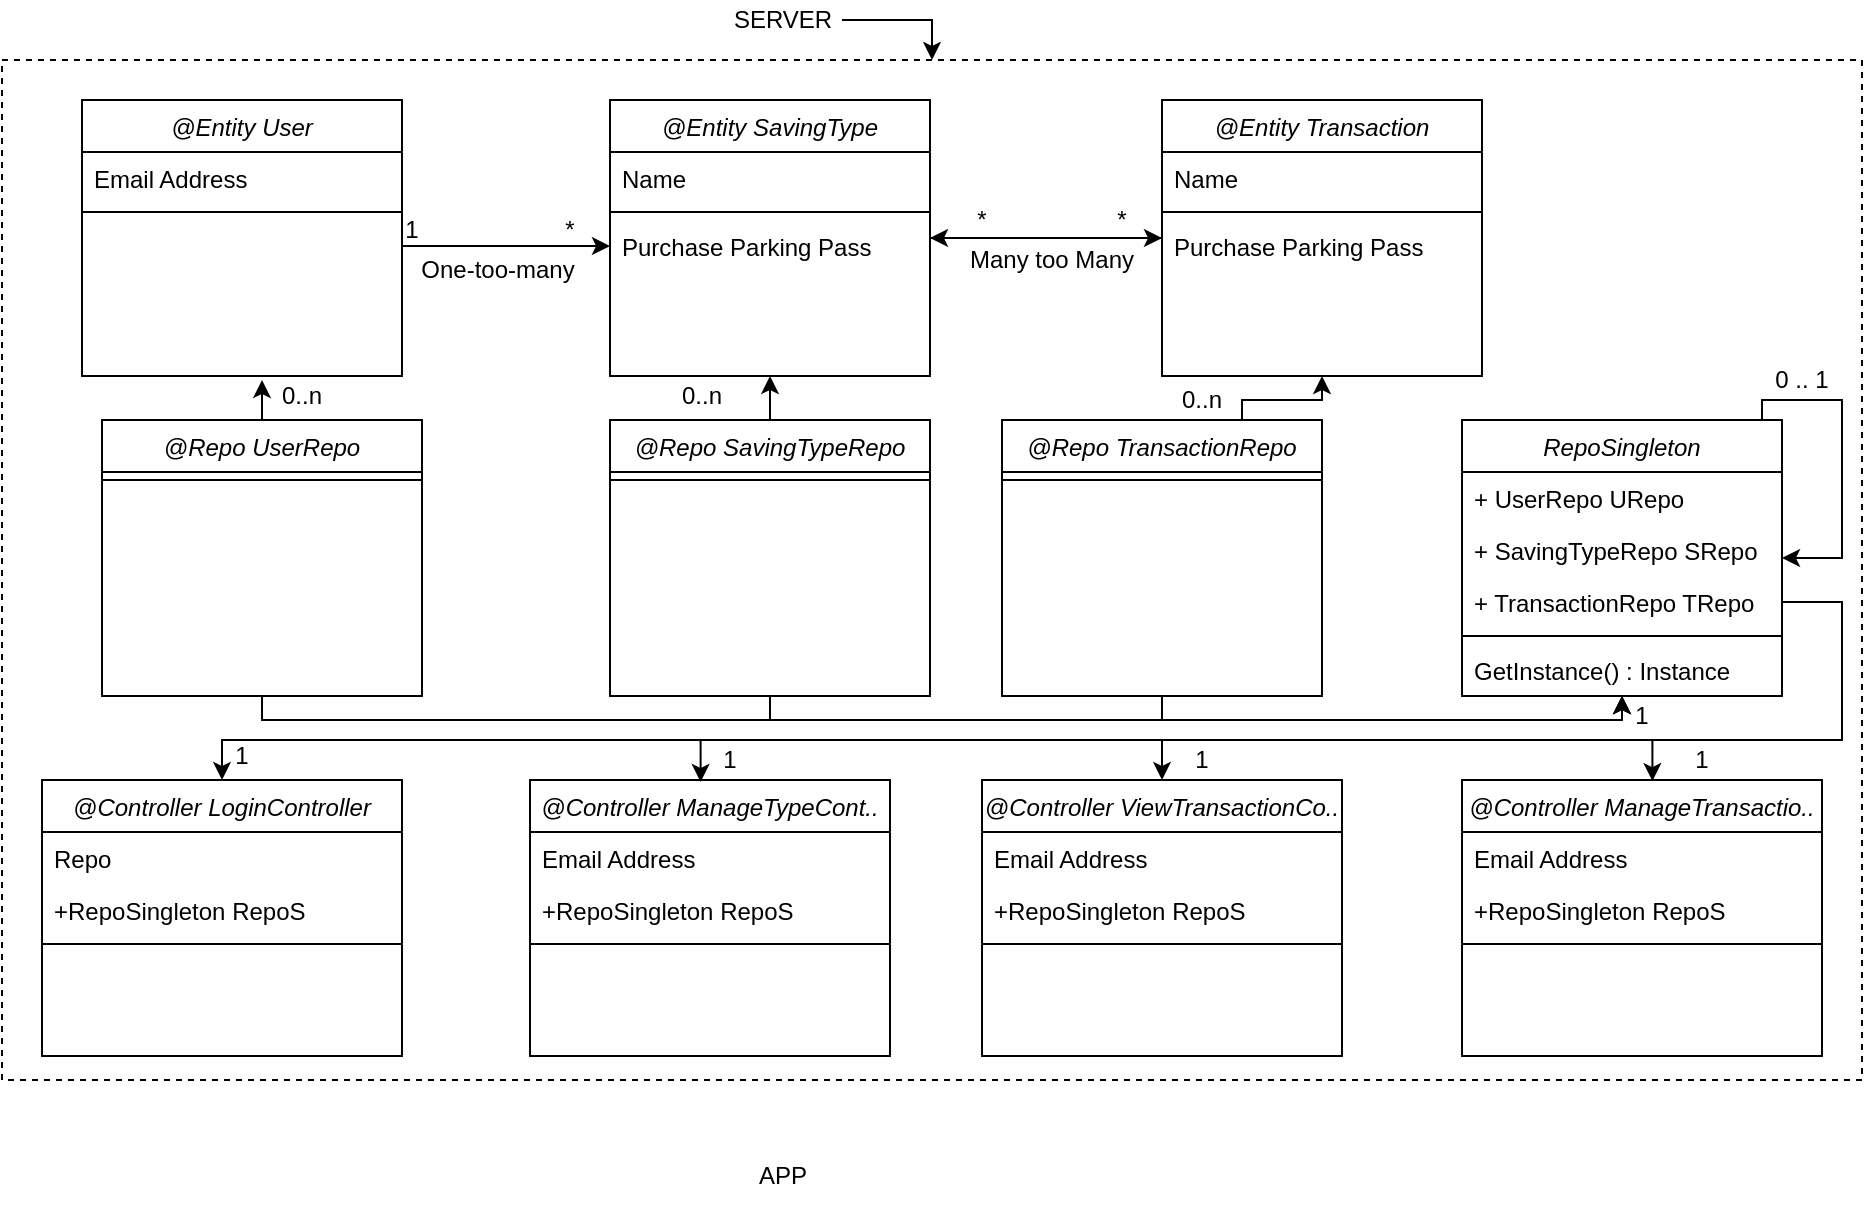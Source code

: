 <mxfile version="14.4.2" type="device"><diagram id="C5RBs43oDa-KdzZeNtuy" name="Page-1"><mxGraphModel dx="2062" dy="1123" grid="1" gridSize="10" guides="1" tooltips="1" connect="1" arrows="1" fold="1" page="1" pageScale="1" pageWidth="827" pageHeight="1169" math="0" shadow="0"><root><mxCell id="WIyWlLk6GJQsqaUBKTNV-0"/><mxCell id="WIyWlLk6GJQsqaUBKTNV-1" parent="WIyWlLk6GJQsqaUBKTNV-0"/><mxCell id="amYVbLaIpJtl5_xowqrX-1" value="" style="rounded=0;whiteSpace=wrap;html=1;fillColor=none;dashed=1;" vertex="1" parent="WIyWlLk6GJQsqaUBKTNV-1"><mxGeometry x="30" y="50" width="930" height="510" as="geometry"/></mxCell><mxCell id="amYVbLaIpJtl5_xowqrX-17" style="edgeStyle=orthogonalEdgeStyle;rounded=0;orthogonalLoop=1;jettySize=auto;html=1;entryX=0;entryY=0.5;entryDx=0;entryDy=0;" edge="1" parent="WIyWlLk6GJQsqaUBKTNV-1" source="zkfFHV4jXpPFQw0GAbJ--0" target="amYVbLaIpJtl5_xowqrX-9"><mxGeometry relative="1" as="geometry"><Array as="points"><mxPoint x="250" y="143"/><mxPoint x="250" y="143"/></Array></mxGeometry></mxCell><mxCell id="zkfFHV4jXpPFQw0GAbJ--0" value="@Entity User" style="swimlane;fontStyle=2;align=center;verticalAlign=top;childLayout=stackLayout;horizontal=1;startSize=26;horizontalStack=0;resizeParent=1;resizeLast=0;collapsible=1;marginBottom=0;rounded=0;shadow=0;strokeWidth=1;" parent="WIyWlLk6GJQsqaUBKTNV-1" vertex="1"><mxGeometry x="70" y="70" width="160" height="138" as="geometry"><mxRectangle x="230" y="140" width="160" height="26" as="alternateBounds"/></mxGeometry></mxCell><mxCell id="zkfFHV4jXpPFQw0GAbJ--3" value="Email Address" style="text;align=left;verticalAlign=top;spacingLeft=4;spacingRight=4;overflow=hidden;rotatable=0;points=[[0,0.5],[1,0.5]];portConstraint=eastwest;rounded=0;shadow=0;html=0;" parent="zkfFHV4jXpPFQw0GAbJ--0" vertex="1"><mxGeometry y="26" width="160" height="26" as="geometry"/></mxCell><mxCell id="zkfFHV4jXpPFQw0GAbJ--4" value="" style="line;html=1;strokeWidth=1;align=left;verticalAlign=middle;spacingTop=-1;spacingLeft=3;spacingRight=3;rotatable=0;labelPosition=right;points=[];portConstraint=eastwest;" parent="zkfFHV4jXpPFQw0GAbJ--0" vertex="1"><mxGeometry y="52" width="160" height="8" as="geometry"/></mxCell><mxCell id="amYVbLaIpJtl5_xowqrX-85" style="edgeStyle=orthogonalEdgeStyle;rounded=0;orthogonalLoop=1;jettySize=auto;html=1;entryX=0.5;entryY=0;entryDx=0;entryDy=0;" edge="1" parent="WIyWlLk6GJQsqaUBKTNV-1" source="amYVbLaIpJtl5_xowqrX-2" target="amYVbLaIpJtl5_xowqrX-1"><mxGeometry relative="1" as="geometry"><Array as="points"><mxPoint x="495" y="30"/></Array></mxGeometry></mxCell><mxCell id="amYVbLaIpJtl5_xowqrX-2" value="SERVER" style="text;html=1;align=center;verticalAlign=middle;resizable=0;points=[];autosize=1;" vertex="1" parent="WIyWlLk6GJQsqaUBKTNV-1"><mxGeometry x="390" y="20" width="60" height="20" as="geometry"/></mxCell><mxCell id="amYVbLaIpJtl5_xowqrX-3" value="&lt;div&gt;APP&lt;/div&gt;&lt;div&gt;&lt;br&gt;&lt;/div&gt;" style="text;html=1;align=center;verticalAlign=middle;resizable=0;points=[];autosize=1;" vertex="1" parent="WIyWlLk6GJQsqaUBKTNV-1"><mxGeometry x="400" y="600" width="40" height="30" as="geometry"/></mxCell><mxCell id="amYVbLaIpJtl5_xowqrX-20" style="edgeStyle=orthogonalEdgeStyle;rounded=0;orthogonalLoop=1;jettySize=auto;html=1;entryX=0;entryY=0.5;entryDx=0;entryDy=0;" edge="1" parent="WIyWlLk6GJQsqaUBKTNV-1" source="amYVbLaIpJtl5_xowqrX-4" target="amYVbLaIpJtl5_xowqrX-10"><mxGeometry relative="1" as="geometry"/></mxCell><mxCell id="amYVbLaIpJtl5_xowqrX-4" value="@Entity SavingType" style="swimlane;fontStyle=2;align=center;verticalAlign=top;childLayout=stackLayout;horizontal=1;startSize=26;horizontalStack=0;resizeParent=1;resizeLast=0;collapsible=1;marginBottom=0;rounded=0;shadow=0;strokeWidth=1;" vertex="1" parent="WIyWlLk6GJQsqaUBKTNV-1"><mxGeometry x="334" y="70" width="160" height="138" as="geometry"><mxRectangle x="230" y="140" width="160" height="26" as="alternateBounds"/></mxGeometry></mxCell><mxCell id="amYVbLaIpJtl5_xowqrX-5" value="Name" style="text;align=left;verticalAlign=top;spacingLeft=4;spacingRight=4;overflow=hidden;rotatable=0;points=[[0,0.5],[1,0.5]];portConstraint=eastwest;" vertex="1" parent="amYVbLaIpJtl5_xowqrX-4"><mxGeometry y="26" width="160" height="26" as="geometry"/></mxCell><mxCell id="amYVbLaIpJtl5_xowqrX-8" value="" style="line;html=1;strokeWidth=1;align=left;verticalAlign=middle;spacingTop=-1;spacingLeft=3;spacingRight=3;rotatable=0;labelPosition=right;points=[];portConstraint=eastwest;" vertex="1" parent="amYVbLaIpJtl5_xowqrX-4"><mxGeometry y="52" width="160" height="8" as="geometry"/></mxCell><mxCell id="amYVbLaIpJtl5_xowqrX-9" value="Purchase Parking Pass" style="text;align=left;verticalAlign=top;spacingLeft=4;spacingRight=4;overflow=hidden;rotatable=0;points=[[0,0.5],[1,0.5]];portConstraint=eastwest;" vertex="1" parent="amYVbLaIpJtl5_xowqrX-4"><mxGeometry y="60" width="160" height="26" as="geometry"/></mxCell><mxCell id="amYVbLaIpJtl5_xowqrX-21" style="edgeStyle=orthogonalEdgeStyle;rounded=0;orthogonalLoop=1;jettySize=auto;html=1;entryX=1;entryY=0.5;entryDx=0;entryDy=0;" edge="1" parent="WIyWlLk6GJQsqaUBKTNV-1" source="amYVbLaIpJtl5_xowqrX-10" target="amYVbLaIpJtl5_xowqrX-4"><mxGeometry relative="1" as="geometry"/></mxCell><mxCell id="amYVbLaIpJtl5_xowqrX-10" value="@Entity Transaction" style="swimlane;fontStyle=2;align=center;verticalAlign=top;childLayout=stackLayout;horizontal=1;startSize=26;horizontalStack=0;resizeParent=1;resizeLast=0;collapsible=1;marginBottom=0;rounded=0;shadow=0;strokeWidth=1;" vertex="1" parent="WIyWlLk6GJQsqaUBKTNV-1"><mxGeometry x="610" y="70" width="160" height="138" as="geometry"><mxRectangle x="230" y="140" width="160" height="26" as="alternateBounds"/></mxGeometry></mxCell><mxCell id="amYVbLaIpJtl5_xowqrX-11" value="Name" style="text;align=left;verticalAlign=top;spacingLeft=4;spacingRight=4;overflow=hidden;rotatable=0;points=[[0,0.5],[1,0.5]];portConstraint=eastwest;" vertex="1" parent="amYVbLaIpJtl5_xowqrX-10"><mxGeometry y="26" width="160" height="26" as="geometry"/></mxCell><mxCell id="amYVbLaIpJtl5_xowqrX-14" value="" style="line;html=1;strokeWidth=1;align=left;verticalAlign=middle;spacingTop=-1;spacingLeft=3;spacingRight=3;rotatable=0;labelPosition=right;points=[];portConstraint=eastwest;" vertex="1" parent="amYVbLaIpJtl5_xowqrX-10"><mxGeometry y="52" width="160" height="8" as="geometry"/></mxCell><mxCell id="amYVbLaIpJtl5_xowqrX-15" value="Purchase Parking Pass" style="text;align=left;verticalAlign=top;spacingLeft=4;spacingRight=4;overflow=hidden;rotatable=0;points=[[0,0.5],[1,0.5]];portConstraint=eastwest;" vertex="1" parent="amYVbLaIpJtl5_xowqrX-10"><mxGeometry y="60" width="160" height="26" as="geometry"/></mxCell><mxCell id="amYVbLaIpJtl5_xowqrX-18" value="1" style="text;html=1;strokeColor=none;fillColor=none;align=center;verticalAlign=middle;whiteSpace=wrap;rounded=0;dashed=1;" vertex="1" parent="WIyWlLk6GJQsqaUBKTNV-1"><mxGeometry x="220" y="130" width="30" height="10" as="geometry"/></mxCell><mxCell id="amYVbLaIpJtl5_xowqrX-19" value="*" style="text;html=1;strokeColor=none;fillColor=none;align=center;verticalAlign=middle;whiteSpace=wrap;rounded=0;dashed=1;" vertex="1" parent="WIyWlLk6GJQsqaUBKTNV-1"><mxGeometry x="294" y="125" width="40" height="20" as="geometry"/></mxCell><mxCell id="amYVbLaIpJtl5_xowqrX-22" value="*" style="text;html=1;strokeColor=none;fillColor=none;align=center;verticalAlign=middle;whiteSpace=wrap;rounded=0;dashed=1;" vertex="1" parent="WIyWlLk6GJQsqaUBKTNV-1"><mxGeometry x="500" y="120" width="40" height="20" as="geometry"/></mxCell><mxCell id="amYVbLaIpJtl5_xowqrX-23" value="*" style="text;html=1;strokeColor=none;fillColor=none;align=center;verticalAlign=middle;whiteSpace=wrap;rounded=0;dashed=1;" vertex="1" parent="WIyWlLk6GJQsqaUBKTNV-1"><mxGeometry x="570" y="120" width="40" height="20" as="geometry"/></mxCell><mxCell id="amYVbLaIpJtl5_xowqrX-24" value="One-too-many" style="text;html=1;strokeColor=none;fillColor=none;align=center;verticalAlign=middle;whiteSpace=wrap;rounded=0;dashed=1;" vertex="1" parent="WIyWlLk6GJQsqaUBKTNV-1"><mxGeometry x="230" y="145" width="96" height="20" as="geometry"/></mxCell><mxCell id="amYVbLaIpJtl5_xowqrX-25" value="Many too Many" style="text;html=1;strokeColor=none;fillColor=none;align=center;verticalAlign=middle;whiteSpace=wrap;rounded=0;dashed=1;" vertex="1" parent="WIyWlLk6GJQsqaUBKTNV-1"><mxGeometry x="510" y="140" width="90" height="20" as="geometry"/></mxCell><mxCell id="amYVbLaIpJtl5_xowqrX-26" value="@Controller LoginController" style="swimlane;fontStyle=2;align=center;verticalAlign=top;childLayout=stackLayout;horizontal=1;startSize=26;horizontalStack=0;resizeParent=1;resizeLast=0;collapsible=1;marginBottom=0;rounded=0;shadow=0;strokeWidth=1;" vertex="1" parent="WIyWlLk6GJQsqaUBKTNV-1"><mxGeometry x="50" y="410" width="180" height="138" as="geometry"><mxRectangle x="230" y="140" width="160" height="26" as="alternateBounds"/></mxGeometry></mxCell><mxCell id="amYVbLaIpJtl5_xowqrX-27" value="Repo" style="text;align=left;verticalAlign=top;spacingLeft=4;spacingRight=4;overflow=hidden;rotatable=0;points=[[0,0.5],[1,0.5]];portConstraint=eastwest;rounded=0;shadow=0;html=0;" vertex="1" parent="amYVbLaIpJtl5_xowqrX-26"><mxGeometry y="26" width="180" height="26" as="geometry"/></mxCell><mxCell id="amYVbLaIpJtl5_xowqrX-51" value="+RepoSingleton RepoS" style="text;align=left;verticalAlign=top;spacingLeft=4;spacingRight=4;overflow=hidden;rotatable=0;points=[[0,0.5],[1,0.5]];portConstraint=eastwest;" vertex="1" parent="amYVbLaIpJtl5_xowqrX-26"><mxGeometry y="52" width="180" height="26" as="geometry"/></mxCell><mxCell id="amYVbLaIpJtl5_xowqrX-28" value="" style="line;html=1;strokeWidth=1;align=left;verticalAlign=middle;spacingTop=-1;spacingLeft=3;spacingRight=3;rotatable=0;labelPosition=right;points=[];portConstraint=eastwest;" vertex="1" parent="amYVbLaIpJtl5_xowqrX-26"><mxGeometry y="78" width="180" height="8" as="geometry"/></mxCell><mxCell id="amYVbLaIpJtl5_xowqrX-29" value="@Controller ManageTypeCont.." style="swimlane;fontStyle=2;align=center;verticalAlign=top;childLayout=stackLayout;horizontal=1;startSize=26;horizontalStack=0;resizeParent=1;resizeLast=0;collapsible=1;marginBottom=0;rounded=0;shadow=0;strokeWidth=1;" vertex="1" parent="WIyWlLk6GJQsqaUBKTNV-1"><mxGeometry x="294" y="410" width="180" height="138" as="geometry"><mxRectangle x="230" y="140" width="160" height="26" as="alternateBounds"/></mxGeometry></mxCell><mxCell id="amYVbLaIpJtl5_xowqrX-30" value="Email Address" style="text;align=left;verticalAlign=top;spacingLeft=4;spacingRight=4;overflow=hidden;rotatable=0;points=[[0,0.5],[1,0.5]];portConstraint=eastwest;rounded=0;shadow=0;html=0;" vertex="1" parent="amYVbLaIpJtl5_xowqrX-29"><mxGeometry y="26" width="180" height="26" as="geometry"/></mxCell><mxCell id="amYVbLaIpJtl5_xowqrX-64" value="+RepoSingleton RepoS" style="text;align=left;verticalAlign=top;spacingLeft=4;spacingRight=4;overflow=hidden;rotatable=0;points=[[0,0.5],[1,0.5]];portConstraint=eastwest;" vertex="1" parent="amYVbLaIpJtl5_xowqrX-29"><mxGeometry y="52" width="180" height="26" as="geometry"/></mxCell><mxCell id="amYVbLaIpJtl5_xowqrX-31" value="" style="line;html=1;strokeWidth=1;align=left;verticalAlign=middle;spacingTop=-1;spacingLeft=3;spacingRight=3;rotatable=0;labelPosition=right;points=[];portConstraint=eastwest;" vertex="1" parent="amYVbLaIpJtl5_xowqrX-29"><mxGeometry y="78" width="180" height="8" as="geometry"/></mxCell><mxCell id="amYVbLaIpJtl5_xowqrX-32" value="@Controller ViewTransactionCo.." style="swimlane;fontStyle=2;align=center;verticalAlign=top;childLayout=stackLayout;horizontal=1;startSize=26;horizontalStack=0;resizeParent=1;resizeLast=0;collapsible=1;marginBottom=0;rounded=0;shadow=0;strokeWidth=1;" vertex="1" parent="WIyWlLk6GJQsqaUBKTNV-1"><mxGeometry x="520" y="410" width="180" height="138" as="geometry"><mxRectangle x="230" y="140" width="160" height="26" as="alternateBounds"/></mxGeometry></mxCell><mxCell id="amYVbLaIpJtl5_xowqrX-33" value="Email Address" style="text;align=left;verticalAlign=top;spacingLeft=4;spacingRight=4;overflow=hidden;rotatable=0;points=[[0,0.5],[1,0.5]];portConstraint=eastwest;rounded=0;shadow=0;html=0;" vertex="1" parent="amYVbLaIpJtl5_xowqrX-32"><mxGeometry y="26" width="180" height="26" as="geometry"/></mxCell><mxCell id="amYVbLaIpJtl5_xowqrX-66" value="+RepoSingleton RepoS" style="text;align=left;verticalAlign=top;spacingLeft=4;spacingRight=4;overflow=hidden;rotatable=0;points=[[0,0.5],[1,0.5]];portConstraint=eastwest;" vertex="1" parent="amYVbLaIpJtl5_xowqrX-32"><mxGeometry y="52" width="180" height="26" as="geometry"/></mxCell><mxCell id="amYVbLaIpJtl5_xowqrX-34" value="" style="line;html=1;strokeWidth=1;align=left;verticalAlign=middle;spacingTop=-1;spacingLeft=3;spacingRight=3;rotatable=0;labelPosition=right;points=[];portConstraint=eastwest;" vertex="1" parent="amYVbLaIpJtl5_xowqrX-32"><mxGeometry y="78" width="180" height="8" as="geometry"/></mxCell><mxCell id="amYVbLaIpJtl5_xowqrX-35" value="@Controller ManageTransactio.." style="swimlane;fontStyle=2;align=center;verticalAlign=top;childLayout=stackLayout;horizontal=1;startSize=26;horizontalStack=0;resizeParent=1;resizeLast=0;collapsible=1;marginBottom=0;rounded=0;shadow=0;strokeWidth=1;" vertex="1" parent="WIyWlLk6GJQsqaUBKTNV-1"><mxGeometry x="760" y="410" width="180" height="138" as="geometry"><mxRectangle x="230" y="140" width="160" height="26" as="alternateBounds"/></mxGeometry></mxCell><mxCell id="amYVbLaIpJtl5_xowqrX-36" value="Email Address" style="text;align=left;verticalAlign=top;spacingLeft=4;spacingRight=4;overflow=hidden;rotatable=0;points=[[0,0.5],[1,0.5]];portConstraint=eastwest;rounded=0;shadow=0;html=0;" vertex="1" parent="amYVbLaIpJtl5_xowqrX-35"><mxGeometry y="26" width="180" height="26" as="geometry"/></mxCell><mxCell id="amYVbLaIpJtl5_xowqrX-65" value="+RepoSingleton RepoS" style="text;align=left;verticalAlign=top;spacingLeft=4;spacingRight=4;overflow=hidden;rotatable=0;points=[[0,0.5],[1,0.5]];portConstraint=eastwest;" vertex="1" parent="amYVbLaIpJtl5_xowqrX-35"><mxGeometry y="52" width="180" height="26" as="geometry"/></mxCell><mxCell id="amYVbLaIpJtl5_xowqrX-37" value="" style="line;html=1;strokeWidth=1;align=left;verticalAlign=middle;spacingTop=-1;spacingLeft=3;spacingRight=3;rotatable=0;labelPosition=right;points=[];portConstraint=eastwest;" vertex="1" parent="amYVbLaIpJtl5_xowqrX-35"><mxGeometry y="78" width="180" height="8" as="geometry"/></mxCell><mxCell id="amYVbLaIpJtl5_xowqrX-38" value="RepoSingleton" style="swimlane;fontStyle=2;align=center;verticalAlign=top;childLayout=stackLayout;horizontal=1;startSize=26;horizontalStack=0;resizeParent=1;resizeLast=0;collapsible=1;marginBottom=0;rounded=0;shadow=0;strokeWidth=1;" vertex="1" parent="WIyWlLk6GJQsqaUBKTNV-1"><mxGeometry x="760" y="230" width="160" height="138" as="geometry"><mxRectangle x="230" y="140" width="160" height="26" as="alternateBounds"/></mxGeometry></mxCell><mxCell id="amYVbLaIpJtl5_xowqrX-72" value="+ UserRepo URepo" style="text;align=left;verticalAlign=top;spacingLeft=4;spacingRight=4;overflow=hidden;rotatable=0;points=[[0,0.5],[1,0.5]];portConstraint=eastwest;rounded=0;shadow=0;html=0;" vertex="1" parent="amYVbLaIpJtl5_xowqrX-38"><mxGeometry y="26" width="160" height="26" as="geometry"/></mxCell><mxCell id="amYVbLaIpJtl5_xowqrX-73" value="+ SavingTypeRepo SRepo" style="text;align=left;verticalAlign=top;spacingLeft=4;spacingRight=4;overflow=hidden;rotatable=0;points=[[0,0.5],[1,0.5]];portConstraint=eastwest;rounded=0;shadow=0;html=0;" vertex="1" parent="amYVbLaIpJtl5_xowqrX-38"><mxGeometry y="52" width="160" height="26" as="geometry"/></mxCell><mxCell id="amYVbLaIpJtl5_xowqrX-74" value="+ TransactionRepo TRepo" style="text;align=left;verticalAlign=top;spacingLeft=4;spacingRight=4;overflow=hidden;rotatable=0;points=[[0,0.5],[1,0.5]];portConstraint=eastwest;rounded=0;shadow=0;html=0;" vertex="1" parent="amYVbLaIpJtl5_xowqrX-38"><mxGeometry y="78" width="160" height="26" as="geometry"/></mxCell><mxCell id="amYVbLaIpJtl5_xowqrX-40" value="" style="line;html=1;strokeWidth=1;align=left;verticalAlign=middle;spacingTop=-1;spacingLeft=3;spacingRight=3;rotatable=0;labelPosition=right;points=[];portConstraint=eastwest;" vertex="1" parent="amYVbLaIpJtl5_xowqrX-38"><mxGeometry y="104" width="160" height="8" as="geometry"/></mxCell><mxCell id="amYVbLaIpJtl5_xowqrX-42" style="edgeStyle=orthogonalEdgeStyle;rounded=0;orthogonalLoop=1;jettySize=auto;html=1;entryX=1;entryY=0.5;entryDx=0;entryDy=0;" edge="1" parent="WIyWlLk6GJQsqaUBKTNV-1" source="amYVbLaIpJtl5_xowqrX-38" target="amYVbLaIpJtl5_xowqrX-38"><mxGeometry relative="1" as="geometry"><Array as="points"><mxPoint x="910" y="220"/><mxPoint x="950" y="220"/><mxPoint x="950" y="299"/></Array></mxGeometry></mxCell><mxCell id="amYVbLaIpJtl5_xowqrX-43" value="0 .. 1" style="text;html=1;strokeColor=none;fillColor=none;align=center;verticalAlign=middle;whiteSpace=wrap;rounded=0;dashed=1;" vertex="1" parent="WIyWlLk6GJQsqaUBKTNV-1"><mxGeometry x="910" y="200" width="40" height="20" as="geometry"/></mxCell><mxCell id="amYVbLaIpJtl5_xowqrX-59" style="edgeStyle=orthogonalEdgeStyle;rounded=0;orthogonalLoop=1;jettySize=auto;html=1;entryX=0.5;entryY=1;entryDx=0;entryDy=0;" edge="1" parent="WIyWlLk6GJQsqaUBKTNV-1" source="amYVbLaIpJtl5_xowqrX-44" target="amYVbLaIpJtl5_xowqrX-4"><mxGeometry relative="1" as="geometry"/></mxCell><mxCell id="amYVbLaIpJtl5_xowqrX-68" style="edgeStyle=orthogonalEdgeStyle;rounded=0;orthogonalLoop=1;jettySize=auto;html=1;entryX=0.5;entryY=1;entryDx=0;entryDy=0;" edge="1" parent="WIyWlLk6GJQsqaUBKTNV-1" source="amYVbLaIpJtl5_xowqrX-44" target="amYVbLaIpJtl5_xowqrX-38"><mxGeometry relative="1" as="geometry"><Array as="points"><mxPoint x="414" y="380"/><mxPoint x="840" y="380"/></Array></mxGeometry></mxCell><mxCell id="amYVbLaIpJtl5_xowqrX-44" value="@Repo SavingTypeRepo" style="swimlane;fontStyle=2;align=center;verticalAlign=top;childLayout=stackLayout;horizontal=1;startSize=26;horizontalStack=0;resizeParent=1;resizeLast=0;collapsible=1;marginBottom=0;rounded=0;shadow=0;strokeWidth=1;" vertex="1" parent="WIyWlLk6GJQsqaUBKTNV-1"><mxGeometry x="334" y="230" width="160" height="138" as="geometry"><mxRectangle x="230" y="140" width="160" height="26" as="alternateBounds"/></mxGeometry></mxCell><mxCell id="amYVbLaIpJtl5_xowqrX-46" value="" style="line;html=1;strokeWidth=1;align=left;verticalAlign=middle;spacingTop=-1;spacingLeft=3;spacingRight=3;rotatable=0;labelPosition=right;points=[];portConstraint=eastwest;" vertex="1" parent="amYVbLaIpJtl5_xowqrX-44"><mxGeometry y="26" width="160" height="8" as="geometry"/></mxCell><mxCell id="amYVbLaIpJtl5_xowqrX-61" style="edgeStyle=orthogonalEdgeStyle;rounded=0;orthogonalLoop=1;jettySize=auto;html=1;" edge="1" parent="WIyWlLk6GJQsqaUBKTNV-1" source="amYVbLaIpJtl5_xowqrX-48"><mxGeometry relative="1" as="geometry"><mxPoint x="160" y="210" as="targetPoint"/></mxGeometry></mxCell><mxCell id="amYVbLaIpJtl5_xowqrX-67" style="edgeStyle=orthogonalEdgeStyle;rounded=0;orthogonalLoop=1;jettySize=auto;html=1;entryX=0.5;entryY=1;entryDx=0;entryDy=0;" edge="1" parent="WIyWlLk6GJQsqaUBKTNV-1" source="amYVbLaIpJtl5_xowqrX-48" target="amYVbLaIpJtl5_xowqrX-38"><mxGeometry relative="1" as="geometry"><mxPoint x="640" y="380" as="targetPoint"/><Array as="points"><mxPoint x="160" y="380"/><mxPoint x="840" y="380"/></Array></mxGeometry></mxCell><mxCell id="amYVbLaIpJtl5_xowqrX-48" value="@Repo UserRepo" style="swimlane;fontStyle=2;align=center;verticalAlign=top;childLayout=stackLayout;horizontal=1;startSize=26;horizontalStack=0;resizeParent=1;resizeLast=0;collapsible=1;marginBottom=0;rounded=0;shadow=0;strokeWidth=1;" vertex="1" parent="WIyWlLk6GJQsqaUBKTNV-1"><mxGeometry x="80" y="230" width="160" height="138" as="geometry"><mxRectangle x="230" y="140" width="160" height="26" as="alternateBounds"/></mxGeometry></mxCell><mxCell id="amYVbLaIpJtl5_xowqrX-50" value="" style="line;html=1;strokeWidth=1;align=left;verticalAlign=middle;spacingTop=-1;spacingLeft=3;spacingRight=3;rotatable=0;labelPosition=right;points=[];portConstraint=eastwest;" vertex="1" parent="amYVbLaIpJtl5_xowqrX-48"><mxGeometry y="26" width="160" height="8" as="geometry"/></mxCell><mxCell id="amYVbLaIpJtl5_xowqrX-57" style="edgeStyle=orthogonalEdgeStyle;rounded=0;orthogonalLoop=1;jettySize=auto;html=1;entryX=0.5;entryY=1;entryDx=0;entryDy=0;" edge="1" parent="WIyWlLk6GJQsqaUBKTNV-1" source="amYVbLaIpJtl5_xowqrX-52" target="amYVbLaIpJtl5_xowqrX-10"><mxGeometry relative="1" as="geometry"><Array as="points"><mxPoint x="650" y="220"/><mxPoint x="690" y="220"/></Array></mxGeometry></mxCell><mxCell id="amYVbLaIpJtl5_xowqrX-69" style="edgeStyle=orthogonalEdgeStyle;rounded=0;orthogonalLoop=1;jettySize=auto;html=1;entryX=0.5;entryY=1;entryDx=0;entryDy=0;" edge="1" parent="WIyWlLk6GJQsqaUBKTNV-1" source="amYVbLaIpJtl5_xowqrX-52" target="amYVbLaIpJtl5_xowqrX-38"><mxGeometry relative="1" as="geometry"><Array as="points"><mxPoint x="610" y="380"/><mxPoint x="840" y="380"/></Array></mxGeometry></mxCell><mxCell id="amYVbLaIpJtl5_xowqrX-52" value="@Repo TransactionRepo" style="swimlane;fontStyle=2;align=center;verticalAlign=top;childLayout=stackLayout;horizontal=1;startSize=26;horizontalStack=0;resizeParent=1;resizeLast=0;collapsible=1;marginBottom=0;rounded=0;shadow=0;strokeWidth=1;" vertex="1" parent="WIyWlLk6GJQsqaUBKTNV-1"><mxGeometry x="530" y="230" width="160" height="138" as="geometry"><mxRectangle x="230" y="140" width="160" height="26" as="alternateBounds"/></mxGeometry></mxCell><mxCell id="amYVbLaIpJtl5_xowqrX-54" value="" style="line;html=1;strokeWidth=1;align=left;verticalAlign=middle;spacingTop=-1;spacingLeft=3;spacingRight=3;rotatable=0;labelPosition=right;points=[];portConstraint=eastwest;" vertex="1" parent="amYVbLaIpJtl5_xowqrX-52"><mxGeometry y="26" width="160" height="8" as="geometry"/></mxCell><mxCell id="amYVbLaIpJtl5_xowqrX-58" value="0..n" style="text;html=1;strokeColor=none;fillColor=none;align=center;verticalAlign=middle;whiteSpace=wrap;rounded=0;dashed=1;" vertex="1" parent="WIyWlLk6GJQsqaUBKTNV-1"><mxGeometry x="610" y="210" width="40" height="20" as="geometry"/></mxCell><mxCell id="amYVbLaIpJtl5_xowqrX-60" value="0..n" style="text;html=1;strokeColor=none;fillColor=none;align=center;verticalAlign=middle;whiteSpace=wrap;rounded=0;dashed=1;" vertex="1" parent="WIyWlLk6GJQsqaUBKTNV-1"><mxGeometry x="360" y="208" width="40" height="20" as="geometry"/></mxCell><mxCell id="amYVbLaIpJtl5_xowqrX-62" value="0..n" style="text;html=1;strokeColor=none;fillColor=none;align=center;verticalAlign=middle;whiteSpace=wrap;rounded=0;dashed=1;" vertex="1" parent="WIyWlLk6GJQsqaUBKTNV-1"><mxGeometry x="160" y="208" width="40" height="20" as="geometry"/></mxCell><mxCell id="amYVbLaIpJtl5_xowqrX-70" value="1" style="text;html=1;strokeColor=none;fillColor=none;align=center;verticalAlign=middle;whiteSpace=wrap;rounded=0;dashed=1;" vertex="1" parent="WIyWlLk6GJQsqaUBKTNV-1"><mxGeometry x="830" y="368" width="40" height="20" as="geometry"/></mxCell><mxCell id="amYVbLaIpJtl5_xowqrX-75" value="GetInstance() : Instance" style="text;align=left;verticalAlign=top;spacingLeft=4;spacingRight=4;overflow=hidden;rotatable=0;points=[[0,0.5],[1,0.5]];portConstraint=eastwest;rounded=0;shadow=0;html=0;" vertex="1" parent="WIyWlLk6GJQsqaUBKTNV-1"><mxGeometry x="760" y="342" width="160" height="26" as="geometry"/></mxCell><mxCell id="amYVbLaIpJtl5_xowqrX-76" style="edgeStyle=orthogonalEdgeStyle;rounded=0;orthogonalLoop=1;jettySize=auto;html=1;entryX=0.529;entryY=0.004;entryDx=0;entryDy=0;entryPerimeter=0;" edge="1" parent="WIyWlLk6GJQsqaUBKTNV-1" source="amYVbLaIpJtl5_xowqrX-74" target="amYVbLaIpJtl5_xowqrX-35"><mxGeometry relative="1" as="geometry"><Array as="points"><mxPoint x="950" y="321"/><mxPoint x="950" y="390"/><mxPoint x="855" y="390"/></Array></mxGeometry></mxCell><mxCell id="amYVbLaIpJtl5_xowqrX-78" style="edgeStyle=orthogonalEdgeStyle;rounded=0;orthogonalLoop=1;jettySize=auto;html=1;entryX=0.5;entryY=0;entryDx=0;entryDy=0;" edge="1" parent="WIyWlLk6GJQsqaUBKTNV-1" source="amYVbLaIpJtl5_xowqrX-74" target="amYVbLaIpJtl5_xowqrX-32"><mxGeometry relative="1" as="geometry"><Array as="points"><mxPoint x="950" y="321"/><mxPoint x="950" y="390"/><mxPoint x="610" y="390"/></Array></mxGeometry></mxCell><mxCell id="amYVbLaIpJtl5_xowqrX-79" style="edgeStyle=orthogonalEdgeStyle;rounded=0;orthogonalLoop=1;jettySize=auto;html=1;entryX=0.474;entryY=0.007;entryDx=0;entryDy=0;entryPerimeter=0;" edge="1" parent="WIyWlLk6GJQsqaUBKTNV-1" source="amYVbLaIpJtl5_xowqrX-74" target="amYVbLaIpJtl5_xowqrX-29"><mxGeometry relative="1" as="geometry"><Array as="points"><mxPoint x="950" y="321"/><mxPoint x="950" y="390"/><mxPoint x="379" y="390"/></Array></mxGeometry></mxCell><mxCell id="amYVbLaIpJtl5_xowqrX-80" style="edgeStyle=orthogonalEdgeStyle;rounded=0;orthogonalLoop=1;jettySize=auto;html=1;entryX=0.5;entryY=0;entryDx=0;entryDy=0;" edge="1" parent="WIyWlLk6GJQsqaUBKTNV-1" source="amYVbLaIpJtl5_xowqrX-74" target="amYVbLaIpJtl5_xowqrX-26"><mxGeometry relative="1" as="geometry"><Array as="points"><mxPoint x="950" y="321"/><mxPoint x="950" y="390"/><mxPoint x="140" y="390"/></Array></mxGeometry></mxCell><mxCell id="amYVbLaIpJtl5_xowqrX-81" value="1" style="text;html=1;strokeColor=none;fillColor=none;align=center;verticalAlign=middle;whiteSpace=wrap;rounded=0;dashed=1;" vertex="1" parent="WIyWlLk6GJQsqaUBKTNV-1"><mxGeometry x="860" y="390" width="40" height="20" as="geometry"/></mxCell><mxCell id="amYVbLaIpJtl5_xowqrX-82" value="1" style="text;html=1;strokeColor=none;fillColor=none;align=center;verticalAlign=middle;whiteSpace=wrap;rounded=0;dashed=1;" vertex="1" parent="WIyWlLk6GJQsqaUBKTNV-1"><mxGeometry x="610" y="390" width="40" height="20" as="geometry"/></mxCell><mxCell id="amYVbLaIpJtl5_xowqrX-83" value="1" style="text;html=1;strokeColor=none;fillColor=none;align=center;verticalAlign=middle;whiteSpace=wrap;rounded=0;dashed=1;" vertex="1" parent="WIyWlLk6GJQsqaUBKTNV-1"><mxGeometry x="374" y="390" width="40" height="20" as="geometry"/></mxCell><mxCell id="amYVbLaIpJtl5_xowqrX-84" value="1" style="text;html=1;strokeColor=none;fillColor=none;align=center;verticalAlign=middle;whiteSpace=wrap;rounded=0;dashed=1;" vertex="1" parent="WIyWlLk6GJQsqaUBKTNV-1"><mxGeometry x="130" y="388" width="40" height="20" as="geometry"/></mxCell></root></mxGraphModel></diagram></mxfile>